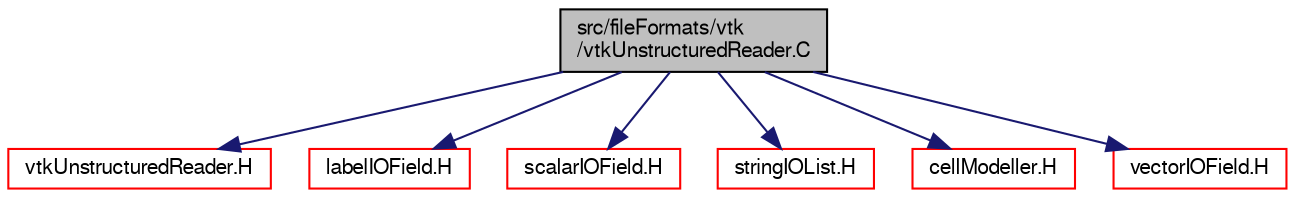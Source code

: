 digraph "src/fileFormats/vtk/vtkUnstructuredReader.C"
{
  bgcolor="transparent";
  edge [fontname="FreeSans",fontsize="10",labelfontname="FreeSans",labelfontsize="10"];
  node [fontname="FreeSans",fontsize="10",shape=record];
  Node0 [label="src/fileFormats/vtk\l/vtkUnstructuredReader.C",height=0.2,width=0.4,color="black", fillcolor="grey75", style="filled", fontcolor="black"];
  Node0 -> Node1 [color="midnightblue",fontsize="10",style="solid",fontname="FreeSans"];
  Node1 [label="vtkUnstructuredReader.H",height=0.2,width=0.4,color="red",URL="$a01181.html"];
  Node0 -> Node169 [color="midnightblue",fontsize="10",style="solid",fontname="FreeSans"];
  Node169 [label="labelIOField.H",height=0.2,width=0.4,color="red",URL="$a09626.html"];
  Node0 -> Node171 [color="midnightblue",fontsize="10",style="solid",fontname="FreeSans"];
  Node171 [label="scalarIOField.H",height=0.2,width=0.4,color="red",URL="$a09668.html"];
  Node0 -> Node172 [color="midnightblue",fontsize="10",style="solid",fontname="FreeSans"];
  Node172 [label="stringIOList.H",height=0.2,width=0.4,color="red",URL="$a12650.html"];
  Node0 -> Node174 [color="midnightblue",fontsize="10",style="solid",fontname="FreeSans"];
  Node174 [label="cellModeller.H",height=0.2,width=0.4,color="red",URL="$a11267.html"];
  Node0 -> Node175 [color="midnightblue",fontsize="10",style="solid",fontname="FreeSans"];
  Node175 [label="vectorIOField.H",height=0.2,width=0.4,color="red",URL="$a09794.html"];
}
